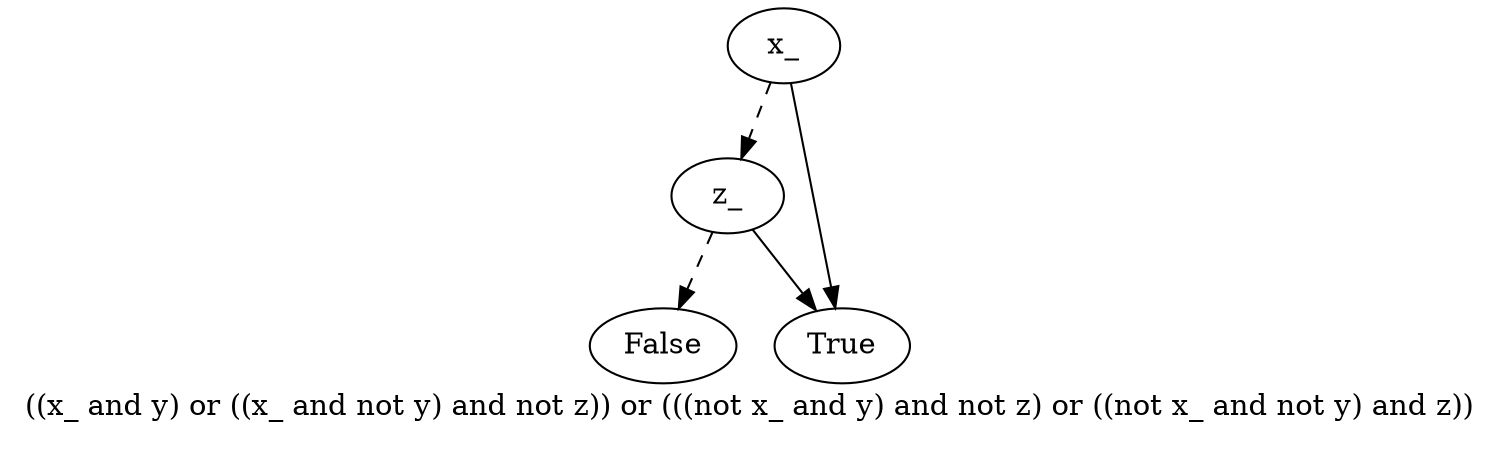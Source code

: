 digraph{
label="((x_ and y) or ((x_ and not y) and not z)) or (((not x_ and y) and not z) or ((not x_ and not y) and z))\n\n"
2746076260112[label=x_]2746076259312[label="z_
"]
2746076260112 -> 2746076259312[style=dashed label="" fontcolor = gray]
2746076253232[label="False
"]
2746076259312 -> 2746076253232[style=dashed label="" fontcolor = gray]
2746076254512[label="True
"]
2746076259312 -> 2746076254512 [label="" fontcolor = gray]
2746076254512[label="True
"]
2746076260112 -> 2746076254512 [label="" fontcolor = gray]
}
